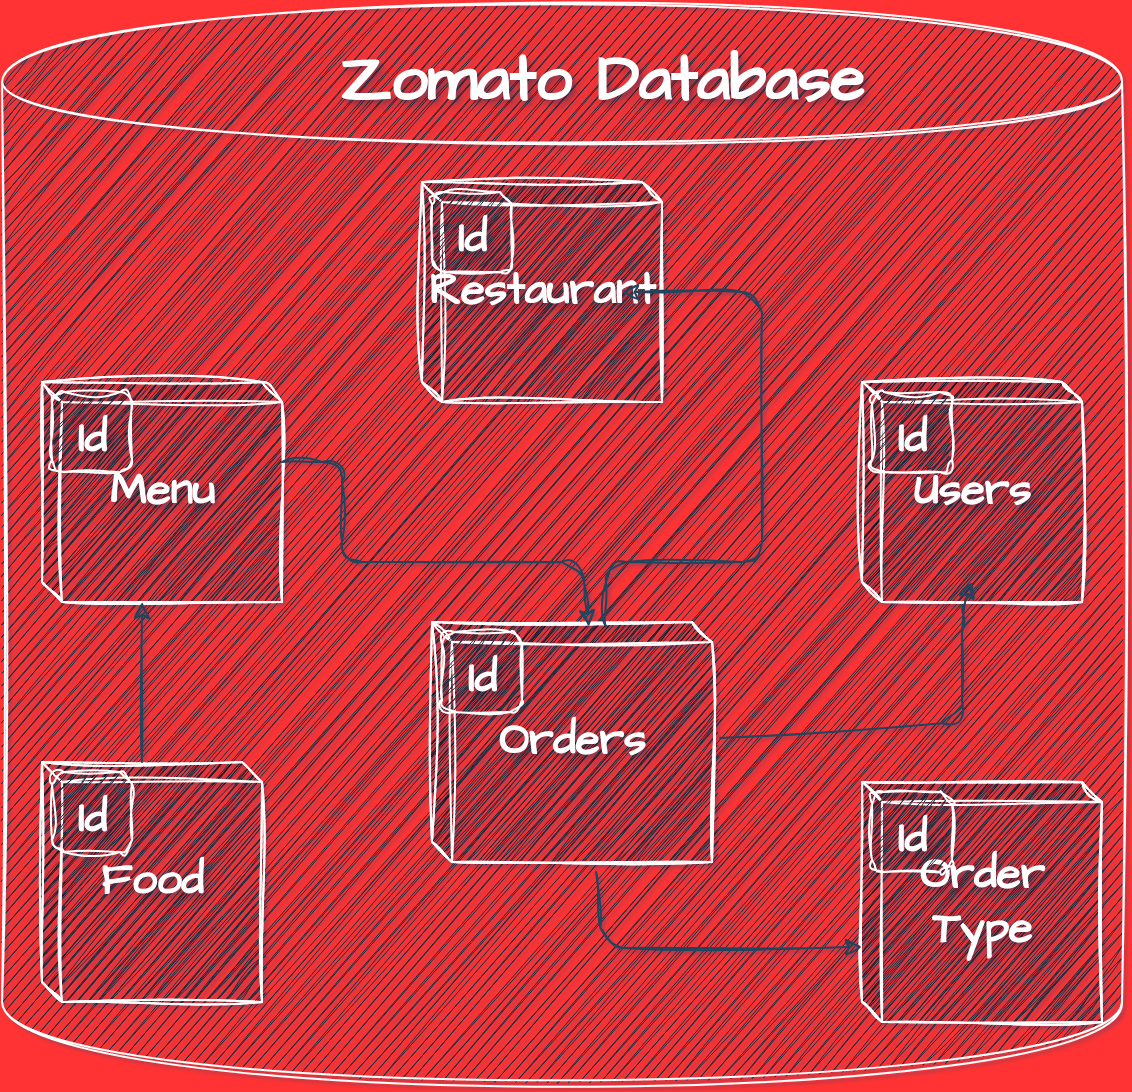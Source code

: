 <mxfile version="27.2.0">
  <diagram name="Page-1" id="bd83a815-5ea8-2e97-e5ec-87c9f400f2fa">
    <mxGraphModel dx="1123" dy="1396" grid="1" gridSize="10" guides="1" tooltips="1" connect="1" arrows="1" fold="1" page="0" pageScale="1.5" pageWidth="1169" pageHeight="826" background="#FF3333" math="0" shadow="1" adaptiveColors="auto">
      <root>
        <mxCell id="0" style=";html=1;" />
        <mxCell id="1" style=";html=1;" parent="0" />
        <mxCell id="RdeyTqE3liavMYsSUW6t-1" value="" style="shape=cylinder;whiteSpace=wrap;html=1;boundedLbl=1;backgroundOutline=1;sketch=1;hachureGap=4;jiggle=2;curveFitting=1;fontFamily=Architects Daughter;fontSource=https%3A%2F%2Ffonts.googleapis.com%2Fcss%3Ffamily%3DArchitects%2BDaughter;labelBackgroundColor=none;rounded=1;labelBorderColor=none;textShadow=1;fontSize=22;fontStyle=1;fillColor=#182E3E;strokeColor=#FFFFFF;fontColor=#FFFFFF;" parent="1" vertex="1">
          <mxGeometry x="160" y="-460" width="560" height="540" as="geometry" />
        </mxCell>
        <mxCell id="RdeyTqE3liavMYsSUW6t-2" value="Orders" style="html=1;dashed=0;whiteSpace=wrap;shape=mxgraph.dfd.externalEntity;sketch=1;hachureGap=4;jiggle=2;curveFitting=1;fontFamily=Architects Daughter;fontSource=https%3A%2F%2Ffonts.googleapis.com%2Fcss%3Ffamily%3DArchitects%2BDaughter;labelBackgroundColor=none;rounded=1;fontSize=22;labelBorderColor=none;textShadow=1;fontStyle=1;fillColor=#182E3E;strokeColor=#FFFFFF;fontColor=#FFFFFF;" parent="1" vertex="1">
          <mxGeometry x="375" y="-150" width="140" height="120" as="geometry" />
        </mxCell>
        <mxCell id="RdeyTqE3liavMYsSUW6t-3" value="Id" style="autosize=1;part=1;resizable=0;sketch=1;hachureGap=4;jiggle=2;curveFitting=1;fontFamily=Architects Daughter;fontSource=https%3A%2F%2Ffonts.googleapis.com%2Fcss%3Ffamily%3DArchitects%2BDaughter;labelBackgroundColor=none;rounded=1;fontSize=22;labelBorderColor=none;textShadow=1;fontStyle=1;fillColor=#182E3E;strokeColor=#FFFFFF;fontColor=#FFFFFF;" parent="RdeyTqE3liavMYsSUW6t-2" vertex="1">
          <mxGeometry width="40" height="40" relative="1" as="geometry">
            <mxPoint x="5" y="5" as="offset" />
          </mxGeometry>
        </mxCell>
        <mxCell id="RdeyTqE3liavMYsSUW6t-4" value="Users" style="html=1;dashed=0;whiteSpace=wrap;shape=mxgraph.dfd.externalEntity;sketch=1;hachureGap=4;jiggle=2;curveFitting=1;fontFamily=Architects Daughter;fontSource=https%3A%2F%2Ffonts.googleapis.com%2Fcss%3Ffamily%3DArchitects%2BDaughter;labelBackgroundColor=none;rounded=1;labelBorderColor=none;textShadow=1;fontSize=22;fontStyle=1;fillColor=#182E3E;strokeColor=#FFFFFF;fontColor=#FFFFFF;" parent="1" vertex="1">
          <mxGeometry x="590" y="-270" width="110" height="110" as="geometry" />
        </mxCell>
        <mxCell id="RdeyTqE3liavMYsSUW6t-5" value="Id" style="autosize=1;part=1;resizable=0;sketch=1;hachureGap=4;jiggle=2;curveFitting=1;fontFamily=Architects Daughter;fontSource=https%3A%2F%2Ffonts.googleapis.com%2Fcss%3Ffamily%3DArchitects%2BDaughter;labelBackgroundColor=none;rounded=1;fontSize=22;labelBorderColor=none;textShadow=1;fontStyle=1;fillColor=#182E3E;strokeColor=#FFFFFF;fontColor=#FFFFFF;" parent="RdeyTqE3liavMYsSUW6t-4" vertex="1">
          <mxGeometry width="40" height="40" relative="1" as="geometry">
            <mxPoint x="5" y="5" as="offset" />
          </mxGeometry>
        </mxCell>
        <mxCell id="RdeyTqE3liavMYsSUW6t-6" value="Order Type" style="html=1;dashed=0;whiteSpace=wrap;shape=mxgraph.dfd.externalEntity;sketch=1;hachureGap=4;jiggle=2;curveFitting=1;fontFamily=Architects Daughter;fontSource=https%3A%2F%2Ffonts.googleapis.com%2Fcss%3Ffamily%3DArchitects%2BDaughter;labelBackgroundColor=none;rounded=1;fontSize=22;labelBorderColor=none;textShadow=1;fontStyle=1;fillColor=#182E3E;strokeColor=#FFFFFF;fontColor=#FFFFFF;" parent="1" vertex="1">
          <mxGeometry x="590" y="-70" width="120" height="120" as="geometry" />
        </mxCell>
        <mxCell id="RdeyTqE3liavMYsSUW6t-7" value="Id" style="autosize=1;part=1;resizable=0;sketch=1;hachureGap=4;jiggle=2;curveFitting=1;fontFamily=Architects Daughter;fontSource=https%3A%2F%2Ffonts.googleapis.com%2Fcss%3Ffamily%3DArchitects%2BDaughter;labelBackgroundColor=none;rounded=1;fontSize=22;labelBorderColor=none;textShadow=1;fontStyle=1;fillColor=#182E3E;strokeColor=#FFFFFF;fontColor=#FFFFFF;" parent="RdeyTqE3liavMYsSUW6t-6" vertex="1">
          <mxGeometry width="40" height="40" relative="1" as="geometry">
            <mxPoint x="5" y="5" as="offset" />
          </mxGeometry>
        </mxCell>
        <mxCell id="RdeyTqE3liavMYsSUW6t-8" value="Menu" style="html=1;dashed=0;whiteSpace=wrap;shape=mxgraph.dfd.externalEntity;sketch=1;hachureGap=4;jiggle=2;curveFitting=1;fontFamily=Architects Daughter;fontSource=https%3A%2F%2Ffonts.googleapis.com%2Fcss%3Ffamily%3DArchitects%2BDaughter;labelBackgroundColor=none;rounded=1;fontSize=22;labelBorderColor=none;textShadow=1;fontStyle=1;fillColor=#182E3E;strokeColor=#FFFFFF;fontColor=#FFFFFF;" parent="1" vertex="1">
          <mxGeometry x="180" y="-270" width="120" height="110" as="geometry" />
        </mxCell>
        <mxCell id="RdeyTqE3liavMYsSUW6t-9" value="Id" style="autosize=1;part=1;resizable=0;sketch=1;hachureGap=4;jiggle=2;curveFitting=1;fontFamily=Architects Daughter;fontSource=https%3A%2F%2Ffonts.googleapis.com%2Fcss%3Ffamily%3DArchitects%2BDaughter;labelBackgroundColor=none;rounded=1;fontSize=22;labelBorderColor=none;textShadow=1;fontStyle=1;fillColor=#182E3E;strokeColor=#FFFFFF;fontColor=#FFFFFF;" parent="RdeyTqE3liavMYsSUW6t-8" vertex="1">
          <mxGeometry width="40" height="40" relative="1" as="geometry">
            <mxPoint x="5" y="5" as="offset" />
          </mxGeometry>
        </mxCell>
        <mxCell id="RdeyTqE3liavMYsSUW6t-10" value="Food" style="html=1;dashed=0;whiteSpace=wrap;shape=mxgraph.dfd.externalEntity;sketch=1;hachureGap=4;jiggle=2;curveFitting=1;fontFamily=Architects Daughter;fontSource=https%3A%2F%2Ffonts.googleapis.com%2Fcss%3Ffamily%3DArchitects%2BDaughter;labelBackgroundColor=none;rounded=1;fontSize=22;labelBorderColor=none;textShadow=1;fontStyle=1;fillColor=#182E3E;strokeColor=#FFFFFF;fontColor=#FFFFFF;" parent="1" vertex="1">
          <mxGeometry x="180" y="-80" width="110" height="120" as="geometry" />
        </mxCell>
        <mxCell id="RdeyTqE3liavMYsSUW6t-11" value="Id" style="autosize=1;part=1;resizable=0;sketch=1;hachureGap=4;jiggle=2;curveFitting=1;fontFamily=Architects Daughter;fontSource=https%3A%2F%2Ffonts.googleapis.com%2Fcss%3Ffamily%3DArchitects%2BDaughter;labelBackgroundColor=none;rounded=1;fontSize=22;labelBorderColor=none;textShadow=1;fontStyle=1;fillColor=#182E3E;strokeColor=#FFFFFF;fontColor=#FFFFFF;" parent="RdeyTqE3liavMYsSUW6t-10" vertex="1">
          <mxGeometry width="40" height="40" relative="1" as="geometry">
            <mxPoint x="5" y="5" as="offset" />
          </mxGeometry>
        </mxCell>
        <mxCell id="RdeyTqE3liavMYsSUW6t-13" value="" style="endArrow=classic;html=1;rounded=1;sketch=1;hachureGap=4;jiggle=2;curveFitting=1;fontFamily=Architects Daughter;fontSource=https%3A%2F%2Ffonts.googleapis.com%2Fcss%3Ffamily%3DArchitects%2BDaughter;entryX=0.56;entryY=0.02;entryDx=0;entryDy=0;entryPerimeter=0;labelBackgroundColor=none;fontColor=default;fontSize=22;labelBorderColor=none;textShadow=1;fontStyle=1;strokeColor=#23445D;" parent="1" target="RdeyTqE3liavMYsSUW6t-2" edge="1">
          <mxGeometry width="50" height="50" relative="1" as="geometry">
            <mxPoint x="300" y="-230" as="sourcePoint" />
            <mxPoint x="440" y="-220" as="targetPoint" />
            <Array as="points">
              <mxPoint x="330" y="-230" />
              <mxPoint x="330" y="-180" />
              <mxPoint x="450" y="-180" />
            </Array>
          </mxGeometry>
        </mxCell>
        <mxCell id="RdeyTqE3liavMYsSUW6t-14" value="" style="endArrow=classic;html=1;rounded=1;sketch=1;hachureGap=4;jiggle=2;curveFitting=1;fontFamily=Architects Daughter;fontSource=https%3A%2F%2Ffonts.googleapis.com%2Fcss%3Ffamily%3DArchitects%2BDaughter;exitX=1.029;exitY=0.483;exitDx=0;exitDy=0;exitPerimeter=0;entryX=0;entryY=0;entryDx=55;entryDy=100;entryPerimeter=0;labelBackgroundColor=none;fontColor=default;fontSize=22;labelBorderColor=none;textShadow=1;fontStyle=1;strokeColor=#23445D;" parent="1" source="RdeyTqE3liavMYsSUW6t-2" target="RdeyTqE3liavMYsSUW6t-4" edge="1">
          <mxGeometry width="50" height="50" relative="1" as="geometry">
            <mxPoint x="420" y="-130" as="sourcePoint" />
            <mxPoint x="470" y="-180" as="targetPoint" />
            <Array as="points">
              <mxPoint x="640" y="-100" />
              <mxPoint x="640" y="-155" />
            </Array>
          </mxGeometry>
        </mxCell>
        <mxCell id="RdeyTqE3liavMYsSUW6t-19" value="" style="endArrow=classic;html=1;rounded=1;sketch=1;hachureGap=4;jiggle=2;curveFitting=1;fontFamily=Architects Daughter;fontSource=https%3A%2F%2Ffonts.googleapis.com%2Fcss%3Ffamily%3DArchitects%2BDaughter;exitX=0.586;exitY=1.042;exitDx=0;exitDy=0;exitPerimeter=0;entryX=0;entryY=0;entryDx=0;entryDy=82.5;entryPerimeter=0;labelBackgroundColor=none;fontColor=default;fontSize=22;labelBorderColor=none;textShadow=1;fontStyle=1;strokeColor=#23445D;" parent="1" source="RdeyTqE3liavMYsSUW6t-2" target="RdeyTqE3liavMYsSUW6t-6" edge="1">
          <mxGeometry width="50" height="50" relative="1" as="geometry">
            <mxPoint x="420" y="-130" as="sourcePoint" />
            <mxPoint x="470" y="-180" as="targetPoint" />
            <Array as="points">
              <mxPoint x="460" y="13" />
            </Array>
          </mxGeometry>
        </mxCell>
        <mxCell id="RdeyTqE3liavMYsSUW6t-20" value="" style="endArrow=classic;html=1;rounded=1;sketch=1;hachureGap=4;jiggle=2;curveFitting=1;fontFamily=Architects Daughter;fontSource=https%3A%2F%2Ffonts.googleapis.com%2Fcss%3Ffamily%3DArchitects%2BDaughter;exitX=0;exitY=0;exitDx=50;exitDy=0;exitPerimeter=0;labelBackgroundColor=none;fontColor=default;fontSize=22;labelBorderColor=none;textShadow=1;fontStyle=1;strokeColor=#23445D;" parent="1" source="RdeyTqE3liavMYsSUW6t-10" edge="1">
          <mxGeometry width="50" height="50" relative="1" as="geometry">
            <mxPoint x="250" y="-120" as="sourcePoint" />
            <mxPoint x="230" y="-160" as="targetPoint" />
          </mxGeometry>
        </mxCell>
        <mxCell id="RdeyTqE3liavMYsSUW6t-22" value="Restaurant" style="html=1;dashed=0;whiteSpace=wrap;shape=mxgraph.dfd.externalEntity;sketch=1;hachureGap=4;jiggle=2;curveFitting=1;fontFamily=Architects Daughter;fontSource=https%3A%2F%2Ffonts.googleapis.com%2Fcss%3Ffamily%3DArchitects%2BDaughter;labelBackgroundColor=none;rounded=1;fontSize=22;labelBorderColor=none;textShadow=1;fontStyle=1;fillColor=#182E3E;strokeColor=#FFFFFF;fontColor=#FFFFFF;" parent="1" vertex="1">
          <mxGeometry x="370" y="-370" width="120" height="110" as="geometry" />
        </mxCell>
        <mxCell id="RdeyTqE3liavMYsSUW6t-23" value="Id" style="autosize=1;part=1;resizable=0;sketch=1;hachureGap=4;jiggle=2;curveFitting=1;fontFamily=Architects Daughter;fontSource=https%3A%2F%2Ffonts.googleapis.com%2Fcss%3Ffamily%3DArchitects%2BDaughter;labelBackgroundColor=none;rounded=1;fontSize=22;labelBorderColor=none;textShadow=1;fontStyle=1;fillColor=#182E3E;strokeColor=#FFFFFF;fontColor=#FFFFFF;" parent="RdeyTqE3liavMYsSUW6t-22" vertex="1">
          <mxGeometry width="40" height="40" relative="1" as="geometry">
            <mxPoint x="5" y="5" as="offset" />
          </mxGeometry>
        </mxCell>
        <mxCell id="RdeyTqE3liavMYsSUW6t-24" value="" style="endArrow=classic;html=1;rounded=1;sketch=1;hachureGap=4;jiggle=2;curveFitting=1;fontFamily=Architects Daughter;fontSource=https%3A%2F%2Ffonts.googleapis.com%2Fcss%3Ffamily%3DArchitects%2BDaughter;entryX=0;entryY=0;entryDx=100;entryDy=55;entryPerimeter=0;exitX=0.621;exitY=0.017;exitDx=0;exitDy=0;exitPerimeter=0;labelBackgroundColor=none;fontColor=default;fontSize=22;labelBorderColor=none;textShadow=1;fontStyle=1;strokeColor=#23445D;" parent="1" source="RdeyTqE3liavMYsSUW6t-2" target="RdeyTqE3liavMYsSUW6t-22" edge="1">
          <mxGeometry width="50" height="50" relative="1" as="geometry">
            <mxPoint x="515" y="-180" as="sourcePoint" />
            <mxPoint x="565" y="-230" as="targetPoint" />
            <Array as="points">
              <mxPoint x="462" y="-180" />
              <mxPoint x="540" y="-180" />
              <mxPoint x="540" y="-315" />
            </Array>
          </mxGeometry>
        </mxCell>
        <mxCell id="RdeyTqE3liavMYsSUW6t-25" value="&lt;font style=&quot;font-size: 32px;&quot;&gt;Zomato Database&lt;/font&gt;" style="text;html=1;align=center;verticalAlign=middle;whiteSpace=wrap;rounded=1;fontFamily=Architects Daughter;fontSource=https%3A%2F%2Ffonts.googleapis.com%2Fcss%3Ffamily%3DArchitects%2BDaughter;fontSize=22;labelBackgroundColor=none;labelBorderColor=none;textShadow=1;fontStyle=1;fontColor=#FFFFFF;" parent="1" vertex="1">
          <mxGeometry x="290" y="-450" width="340" height="60" as="geometry" />
        </mxCell>
      </root>
    </mxGraphModel>
  </diagram>
</mxfile>
